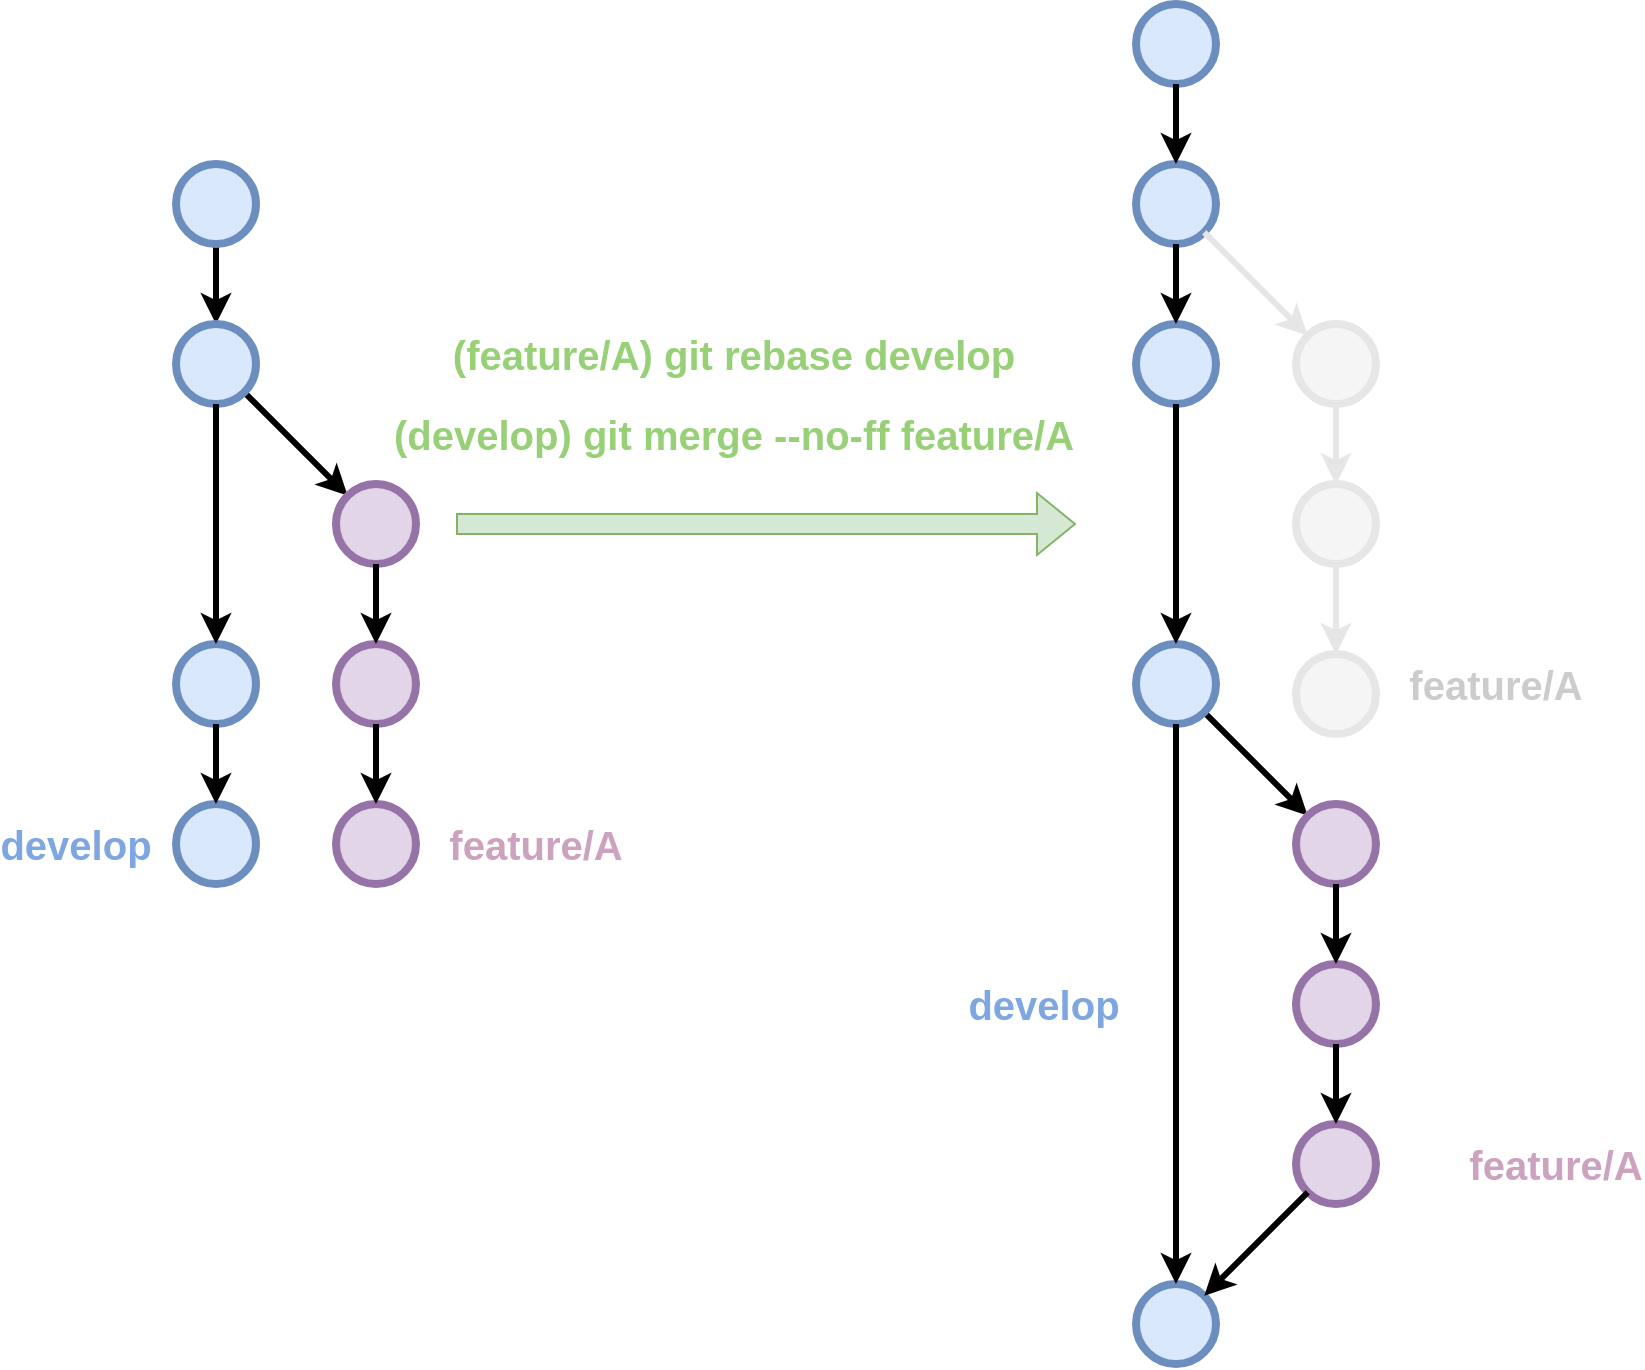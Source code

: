 <mxfile version="24.8.0">
  <diagram name="Pàgina-1" id="ANfU_E7pHBMlSpgSDisd">
    <mxGraphModel dx="1434" dy="754" grid="1" gridSize="10" guides="1" tooltips="1" connect="1" arrows="1" fold="1" page="1" pageScale="1" pageWidth="827" pageHeight="1169" math="0" shadow="0">
      <root>
        <mxCell id="0" />
        <mxCell id="1" parent="0" />
        <mxCell id="q3OaoekdAnvkXVUmLFM6-1" value="" style="shape=flexArrow;endArrow=classic;html=1;rounded=0;fillColor=#d5e8d4;strokeColor=#82b366;" parent="1" edge="1">
          <mxGeometry width="50" height="50" relative="1" as="geometry">
            <mxPoint x="460" y="500" as="sourcePoint" />
            <mxPoint x="770" y="500" as="targetPoint" />
          </mxGeometry>
        </mxCell>
        <mxCell id="q3OaoekdAnvkXVUmLFM6-2" value="&lt;font size=&quot;1&quot; color=&quot;#97d077&quot; style=&quot;&quot;&gt;&lt;b style=&quot;font-size: 20px;&quot;&gt;(feature/A) git rebase&amp;nbsp;&lt;/b&gt;&lt;/font&gt;&lt;b style=&quot;color: rgb(151, 208, 119); font-size: 20px;&quot;&gt;develop&lt;/b&gt;" style="text;html=1;align=center;verticalAlign=middle;whiteSpace=wrap;rounded=0;" parent="1" vertex="1">
          <mxGeometry x="414" y="400" width="370" height="30" as="geometry" />
        </mxCell>
        <mxCell id="q3OaoekdAnvkXVUmLFM6-3" value="" style="group" parent="1" vertex="1" connectable="0">
          <mxGeometry x="240" y="320" width="290" height="360" as="geometry" />
        </mxCell>
        <mxCell id="q3OaoekdAnvkXVUmLFM6-4" value="" style="edgeStyle=orthogonalEdgeStyle;rounded=0;orthogonalLoop=1;jettySize=auto;html=1;strokeWidth=3;" parent="q3OaoekdAnvkXVUmLFM6-3" source="q3OaoekdAnvkXVUmLFM6-5" target="q3OaoekdAnvkXVUmLFM6-8" edge="1">
          <mxGeometry relative="1" as="geometry" />
        </mxCell>
        <mxCell id="q3OaoekdAnvkXVUmLFM6-5" value="" style="ellipse;whiteSpace=wrap;html=1;fillColor=#dae8fc;strokeColor=#6c8ebf;strokeWidth=4;" parent="q3OaoekdAnvkXVUmLFM6-3" vertex="1">
          <mxGeometry x="80" width="40" height="40" as="geometry" />
        </mxCell>
        <mxCell id="q3OaoekdAnvkXVUmLFM6-6" value="&lt;b style=&quot;color: rgb(126, 166, 224); font-size: 20px;&quot;&gt;develop&lt;/b&gt;" style="text;html=1;align=center;verticalAlign=middle;whiteSpace=wrap;rounded=0;" parent="q3OaoekdAnvkXVUmLFM6-3" vertex="1">
          <mxGeometry y="325" width="60" height="30" as="geometry" />
        </mxCell>
        <mxCell id="q3OaoekdAnvkXVUmLFM6-7" style="rounded=0;orthogonalLoop=1;jettySize=auto;html=1;strokeWidth=3;" parent="q3OaoekdAnvkXVUmLFM6-3" source="q3OaoekdAnvkXVUmLFM6-8" target="q3OaoekdAnvkXVUmLFM6-9" edge="1">
          <mxGeometry relative="1" as="geometry" />
        </mxCell>
        <mxCell id="q3OaoekdAnvkXVUmLFM6-8" value="" style="ellipse;whiteSpace=wrap;html=1;fillColor=#dae8fc;strokeColor=#6c8ebf;strokeWidth=4;" parent="q3OaoekdAnvkXVUmLFM6-3" vertex="1">
          <mxGeometry x="80" y="80" width="40" height="40" as="geometry" />
        </mxCell>
        <mxCell id="q3OaoekdAnvkXVUmLFM6-9" value="" style="ellipse;whiteSpace=wrap;html=1;fillColor=#e1d5e7;strokeColor=#9673a6;strokeWidth=4;" parent="q3OaoekdAnvkXVUmLFM6-3" vertex="1">
          <mxGeometry x="160" y="160" width="40" height="40" as="geometry" />
        </mxCell>
        <mxCell id="q3OaoekdAnvkXVUmLFM6-10" value="" style="ellipse;whiteSpace=wrap;html=1;fillColor=#dae8fc;strokeColor=#6c8ebf;strokeWidth=4;" parent="q3OaoekdAnvkXVUmLFM6-3" vertex="1">
          <mxGeometry x="80" y="240" width="40" height="40" as="geometry" />
        </mxCell>
        <mxCell id="q3OaoekdAnvkXVUmLFM6-11" value="" style="ellipse;whiteSpace=wrap;html=1;fillColor=#e1d5e7;strokeColor=#9673a6;strokeWidth=4;" parent="q3OaoekdAnvkXVUmLFM6-3" vertex="1">
          <mxGeometry x="160" y="240" width="40" height="40" as="geometry" />
        </mxCell>
        <mxCell id="q3OaoekdAnvkXVUmLFM6-12" style="rounded=0;orthogonalLoop=1;jettySize=auto;html=1;strokeWidth=3;" parent="q3OaoekdAnvkXVUmLFM6-3" source="q3OaoekdAnvkXVUmLFM6-9" target="q3OaoekdAnvkXVUmLFM6-11" edge="1">
          <mxGeometry relative="1" as="geometry">
            <mxPoint x="124" y="124" as="sourcePoint" />
            <mxPoint x="176" y="176" as="targetPoint" />
          </mxGeometry>
        </mxCell>
        <mxCell id="q3OaoekdAnvkXVUmLFM6-13" style="rounded=0;orthogonalLoop=1;jettySize=auto;html=1;strokeWidth=3;" parent="q3OaoekdAnvkXVUmLFM6-3" source="q3OaoekdAnvkXVUmLFM6-8" target="q3OaoekdAnvkXVUmLFM6-10" edge="1">
          <mxGeometry relative="1" as="geometry">
            <mxPoint x="190" y="210" as="sourcePoint" />
            <mxPoint x="190" y="250" as="targetPoint" />
          </mxGeometry>
        </mxCell>
        <mxCell id="q3OaoekdAnvkXVUmLFM6-14" value="" style="ellipse;whiteSpace=wrap;html=1;fillColor=#dae8fc;strokeColor=#6c8ebf;strokeWidth=4;" parent="q3OaoekdAnvkXVUmLFM6-3" vertex="1">
          <mxGeometry x="80" y="320" width="40" height="40" as="geometry" />
        </mxCell>
        <mxCell id="q3OaoekdAnvkXVUmLFM6-15" value="" style="ellipse;whiteSpace=wrap;html=1;fillColor=#e1d5e7;strokeColor=#9673a6;strokeWidth=4;" parent="q3OaoekdAnvkXVUmLFM6-3" vertex="1">
          <mxGeometry x="160" y="320" width="40" height="40" as="geometry" />
        </mxCell>
        <mxCell id="q3OaoekdAnvkXVUmLFM6-16" style="rounded=0;orthogonalLoop=1;jettySize=auto;html=1;strokeWidth=3;" parent="q3OaoekdAnvkXVUmLFM6-3" source="q3OaoekdAnvkXVUmLFM6-10" target="q3OaoekdAnvkXVUmLFM6-14" edge="1">
          <mxGeometry relative="1" as="geometry">
            <mxPoint x="110" y="130" as="sourcePoint" />
            <mxPoint x="110" y="250" as="targetPoint" />
          </mxGeometry>
        </mxCell>
        <mxCell id="q3OaoekdAnvkXVUmLFM6-17" style="rounded=0;orthogonalLoop=1;jettySize=auto;html=1;strokeWidth=3;" parent="q3OaoekdAnvkXVUmLFM6-3" source="q3OaoekdAnvkXVUmLFM6-11" target="q3OaoekdAnvkXVUmLFM6-15" edge="1">
          <mxGeometry relative="1" as="geometry">
            <mxPoint x="190" y="210" as="sourcePoint" />
            <mxPoint x="280" y="260" as="targetPoint" />
          </mxGeometry>
        </mxCell>
        <mxCell id="q3OaoekdAnvkXVUmLFM6-18" value="&lt;font color=&quot;#cda2be&quot; size=&quot;1&quot;&gt;&lt;b style=&quot;font-size: 20px;&quot;&gt;feature/A&lt;/b&gt;&lt;/font&gt;" style="text;html=1;align=center;verticalAlign=middle;whiteSpace=wrap;rounded=0;" parent="q3OaoekdAnvkXVUmLFM6-3" vertex="1">
          <mxGeometry x="230" y="325" width="60" height="30" as="geometry" />
        </mxCell>
        <mxCell id="q3OaoekdAnvkXVUmLFM6-37" value="&lt;font size=&quot;1&quot; color=&quot;#97d077&quot; style=&quot;&quot;&gt;&lt;b style=&quot;font-size: 20px;&quot;&gt;(&lt;/b&gt;&lt;/font&gt;&lt;b style=&quot;color: rgb(151, 208, 119); font-size: 20px;&quot;&gt;develop&lt;/b&gt;&lt;font size=&quot;1&quot; color=&quot;#97d077&quot; style=&quot;&quot;&gt;&lt;b style=&quot;font-size: 20px;&quot;&gt;) git merge --no-ff feature/A&lt;/b&gt;&lt;/font&gt;" style="text;html=1;align=center;verticalAlign=middle;whiteSpace=wrap;rounded=0;" parent="1" vertex="1">
          <mxGeometry x="414" y="440" width="370" height="30" as="geometry" />
        </mxCell>
        <mxCell id="q3OaoekdAnvkXVUmLFM6-22" value="&lt;b style=&quot;color: rgb(126, 166, 224); font-size: 20px;&quot;&gt;develop&lt;/b&gt;" style="text;html=1;align=center;verticalAlign=middle;whiteSpace=wrap;rounded=0;" parent="1" vertex="1">
          <mxGeometry x="724" y="725" width="60" height="30" as="geometry" />
        </mxCell>
        <mxCell id="q3OaoekdAnvkXVUmLFM6-23" style="rounded=0;orthogonalLoop=1;jettySize=auto;html=1;strokeWidth=3;" parent="1" source="q3OaoekdAnvkXVUmLFM6-35" target="q3OaoekdAnvkXVUmLFM6-25" edge="1">
          <mxGeometry relative="1" as="geometry" />
        </mxCell>
        <mxCell id="q3OaoekdAnvkXVUmLFM6-24" value="" style="ellipse;whiteSpace=wrap;html=1;fillColor=#dae8fc;strokeColor=#6c8ebf;strokeWidth=4;" parent="1" vertex="1">
          <mxGeometry x="800" y="240" width="40" height="40" as="geometry" />
        </mxCell>
        <mxCell id="q3OaoekdAnvkXVUmLFM6-25" value="" style="ellipse;whiteSpace=wrap;html=1;fillColor=#e1d5e7;strokeColor=#9673a6;strokeWidth=4;" parent="1" vertex="1">
          <mxGeometry x="880" y="640" width="40" height="40" as="geometry" />
        </mxCell>
        <mxCell id="q3OaoekdAnvkXVUmLFM6-26" value="" style="ellipse;whiteSpace=wrap;html=1;fillColor=#dae8fc;strokeColor=#6c8ebf;strokeWidth=4;" parent="1" vertex="1">
          <mxGeometry x="800" y="320" width="40" height="40" as="geometry" />
        </mxCell>
        <mxCell id="q3OaoekdAnvkXVUmLFM6-27" value="" style="ellipse;whiteSpace=wrap;html=1;fillColor=#e1d5e7;strokeColor=#9673a6;strokeWidth=4;" parent="1" vertex="1">
          <mxGeometry x="880" y="720" width="40" height="40" as="geometry" />
        </mxCell>
        <mxCell id="q3OaoekdAnvkXVUmLFM6-28" style="rounded=0;orthogonalLoop=1;jettySize=auto;html=1;strokeWidth=3;" parent="1" source="q3OaoekdAnvkXVUmLFM6-25" target="q3OaoekdAnvkXVUmLFM6-27" edge="1">
          <mxGeometry relative="1" as="geometry">
            <mxPoint x="754" y="609" as="sourcePoint" />
            <mxPoint x="806" y="661" as="targetPoint" />
          </mxGeometry>
        </mxCell>
        <mxCell id="q3OaoekdAnvkXVUmLFM6-29" style="rounded=0;orthogonalLoop=1;jettySize=auto;html=1;strokeWidth=3;" parent="1" source="q3OaoekdAnvkXVUmLFM6-24" target="q3OaoekdAnvkXVUmLFM6-26" edge="1">
          <mxGeometry relative="1" as="geometry">
            <mxPoint x="900" y="370" as="sourcePoint" />
            <mxPoint x="900" y="410" as="targetPoint" />
          </mxGeometry>
        </mxCell>
        <mxCell id="q3OaoekdAnvkXVUmLFM6-30" value="" style="ellipse;whiteSpace=wrap;html=1;fillColor=#dae8fc;strokeColor=#6c8ebf;strokeWidth=4;" parent="1" vertex="1">
          <mxGeometry x="800" y="400" width="40" height="40" as="geometry" />
        </mxCell>
        <mxCell id="q3OaoekdAnvkXVUmLFM6-31" value="" style="ellipse;whiteSpace=wrap;html=1;fillColor=#e1d5e7;strokeColor=#9673a6;strokeWidth=4;" parent="1" vertex="1">
          <mxGeometry x="880" y="800" width="40" height="40" as="geometry" />
        </mxCell>
        <mxCell id="q3OaoekdAnvkXVUmLFM6-32" style="rounded=0;orthogonalLoop=1;jettySize=auto;html=1;strokeWidth=3;" parent="1" source="q3OaoekdAnvkXVUmLFM6-26" target="q3OaoekdAnvkXVUmLFM6-30" edge="1">
          <mxGeometry relative="1" as="geometry">
            <mxPoint x="820" y="290" as="sourcePoint" />
            <mxPoint x="820" y="410" as="targetPoint" />
          </mxGeometry>
        </mxCell>
        <mxCell id="q3OaoekdAnvkXVUmLFM6-33" style="rounded=0;orthogonalLoop=1;jettySize=auto;html=1;strokeWidth=3;" parent="1" source="q3OaoekdAnvkXVUmLFM6-27" target="q3OaoekdAnvkXVUmLFM6-31" edge="1">
          <mxGeometry relative="1" as="geometry">
            <mxPoint x="820" y="695" as="sourcePoint" />
            <mxPoint x="910" y="745" as="targetPoint" />
          </mxGeometry>
        </mxCell>
        <mxCell id="q3OaoekdAnvkXVUmLFM6-34" value="&lt;font color=&quot;#cda2be&quot; size=&quot;1&quot;&gt;&lt;b style=&quot;font-size: 20px;&quot;&gt;feature/A&lt;/b&gt;&lt;/font&gt;" style="text;html=1;align=center;verticalAlign=middle;whiteSpace=wrap;rounded=0;" parent="1" vertex="1">
          <mxGeometry x="980" y="805" width="60" height="30" as="geometry" />
        </mxCell>
        <mxCell id="q3OaoekdAnvkXVUmLFM6-35" value="" style="ellipse;whiteSpace=wrap;html=1;fillColor=#dae8fc;strokeColor=#6c8ebf;strokeWidth=4;" parent="1" vertex="1">
          <mxGeometry x="800" y="560" width="40" height="40" as="geometry" />
        </mxCell>
        <mxCell id="q3OaoekdAnvkXVUmLFM6-36" style="rounded=0;orthogonalLoop=1;jettySize=auto;html=1;strokeWidth=3;" parent="1" source="q3OaoekdAnvkXVUmLFM6-30" target="q3OaoekdAnvkXVUmLFM6-35" edge="1">
          <mxGeometry relative="1" as="geometry">
            <mxPoint x="886" y="524" as="sourcePoint" />
            <mxPoint x="834" y="576" as="targetPoint" />
          </mxGeometry>
        </mxCell>
        <mxCell id="9-9XX9NL0BMFqewhnQgV-1" value="" style="ellipse;whiteSpace=wrap;html=1;fillColor=#dae8fc;strokeColor=#6c8ebf;strokeWidth=4;" parent="1" vertex="1">
          <mxGeometry x="800" y="880" width="40" height="40" as="geometry" />
        </mxCell>
        <mxCell id="9-9XX9NL0BMFqewhnQgV-2" style="rounded=0;orthogonalLoop=1;jettySize=auto;html=1;strokeWidth=3;" parent="1" source="q3OaoekdAnvkXVUmLFM6-35" target="9-9XX9NL0BMFqewhnQgV-1" edge="1">
          <mxGeometry relative="1" as="geometry">
            <mxPoint x="844" y="604" as="sourcePoint" />
            <mxPoint x="896" y="656" as="targetPoint" />
          </mxGeometry>
        </mxCell>
        <mxCell id="9-9XX9NL0BMFqewhnQgV-3" style="rounded=0;orthogonalLoop=1;jettySize=auto;html=1;strokeWidth=3;entryX=1;entryY=0;entryDx=0;entryDy=0;" parent="1" source="q3OaoekdAnvkXVUmLFM6-31" target="9-9XX9NL0BMFqewhnQgV-1" edge="1">
          <mxGeometry relative="1" as="geometry">
            <mxPoint x="844" y="604" as="sourcePoint" />
            <mxPoint x="896" y="656" as="targetPoint" />
          </mxGeometry>
        </mxCell>
        <mxCell id="9-9XX9NL0BMFqewhnQgV-4" style="rounded=0;orthogonalLoop=1;jettySize=auto;html=1;strokeWidth=3;fillColor=#f5f5f5;strokeColor=#E6E6E6;" parent="1" source="q3OaoekdAnvkXVUmLFM6-26" target="9-9XX9NL0BMFqewhnQgV-5" edge="1">
          <mxGeometry relative="1" as="geometry">
            <mxPoint x="840" y="332" as="sourcePoint" />
          </mxGeometry>
        </mxCell>
        <mxCell id="9-9XX9NL0BMFqewhnQgV-11" value="" style="edgeStyle=orthogonalEdgeStyle;rounded=0;orthogonalLoop=1;jettySize=auto;html=1;fillColor=#f5f5f5;strokeColor=#E6E6E6;" parent="1" source="9-9XX9NL0BMFqewhnQgV-5" target="9-9XX9NL0BMFqewhnQgV-6" edge="1">
          <mxGeometry relative="1" as="geometry" />
        </mxCell>
        <mxCell id="9-9XX9NL0BMFqewhnQgV-5" value="" style="ellipse;whiteSpace=wrap;html=1;fillColor=#f5f5f5;strokeColor=#E6E6E6;strokeWidth=4;fontColor=#333333;" parent="1" vertex="1">
          <mxGeometry x="880" y="400" width="40" height="40" as="geometry" />
        </mxCell>
        <mxCell id="9-9XX9NL0BMFqewhnQgV-6" value="" style="ellipse;whiteSpace=wrap;html=1;fillColor=#f5f5f5;strokeColor=#E6E6E6;strokeWidth=4;fontColor=#333333;" parent="1" vertex="1">
          <mxGeometry x="880" y="480" width="40" height="40" as="geometry" />
        </mxCell>
        <mxCell id="9-9XX9NL0BMFqewhnQgV-7" style="rounded=0;orthogonalLoop=1;jettySize=auto;html=1;strokeWidth=3;fillColor=#f5f5f5;strokeColor=#E6E6E6;" parent="1" source="9-9XX9NL0BMFqewhnQgV-5" target="9-9XX9NL0BMFqewhnQgV-6" edge="1">
          <mxGeometry relative="1" as="geometry">
            <mxPoint x="760" y="347" as="sourcePoint" />
            <mxPoint x="812" y="399" as="targetPoint" />
          </mxGeometry>
        </mxCell>
        <mxCell id="9-9XX9NL0BMFqewhnQgV-8" value="" style="ellipse;whiteSpace=wrap;html=1;fillColor=#f5f5f5;strokeColor=#E6E6E6;strokeWidth=4;fontColor=#333333;" parent="1" vertex="1">
          <mxGeometry x="880" y="565" width="40" height="40" as="geometry" />
        </mxCell>
        <mxCell id="9-9XX9NL0BMFqewhnQgV-9" style="rounded=0;orthogonalLoop=1;jettySize=auto;html=1;strokeWidth=3;fillColor=#f5f5f5;strokeColor=#E6E6E6;" parent="1" source="9-9XX9NL0BMFqewhnQgV-6" target="9-9XX9NL0BMFqewhnQgV-8" edge="1">
          <mxGeometry relative="1" as="geometry">
            <mxPoint x="906" y="578" as="sourcePoint" />
            <mxPoint x="916" y="563" as="targetPoint" />
          </mxGeometry>
        </mxCell>
        <mxCell id="9-9XX9NL0BMFqewhnQgV-10" value="&lt;font color=&quot;#cccccc&quot; size=&quot;1&quot;&gt;&lt;b style=&quot;font-size: 20px;&quot;&gt;feature/A&lt;/b&gt;&lt;/font&gt;" style="text;html=1;align=center;verticalAlign=middle;whiteSpace=wrap;rounded=0;" parent="1" vertex="1">
          <mxGeometry x="950" y="565" width="60" height="30" as="geometry" />
        </mxCell>
      </root>
    </mxGraphModel>
  </diagram>
</mxfile>
